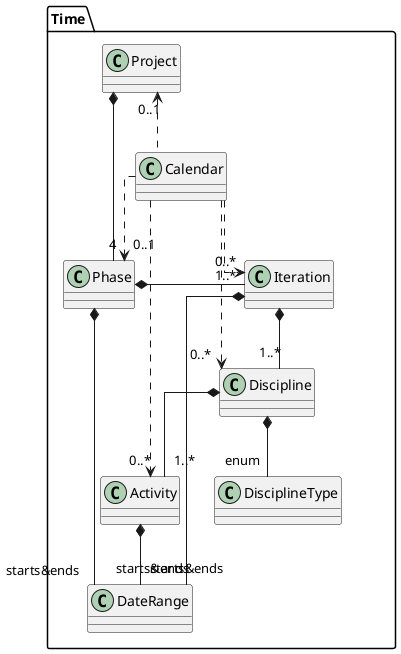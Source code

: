 @startuml
top to bottom direction
skinparam Linetype ortho
'Discipline: Intervalo de tiempo, tiene la misma fecha inicio final, que su iteración

'Cada fase finaliza con un hito. Cada hito se determina por la disponibilidad de un
'conjunto de artefactos, es decir un conjunto de modelos o documentos que han sido
'desarrollados hasta alcanzar un estado predefinido.

'Milestone relacionado con los artefactos que se entregan

Class Time.Project
Class Time.Phase
Class Time.Iteration
Class Time.Discipline
Class Time.DisciplineType
Class Time.Calendar

Time.Project *-- "4" Time.Phase
Time.Phase *- "1..*" Time.Iteration
Time.Iteration *-- "1..*" Time.Discipline
Time.Discipline *-- "enum" Time.DisciplineType
Time.Discipline *-- "1..*" Time.Activity

Time.Calendar .up.> "0..1" Time.Project
Time.Calendar ..> "0..1" Time.Phase
Time.Calendar ..> "0..*" Time.Iteration
Time.Calendar ..> "0..*" Time.Discipline
Time.Calendar ..> "0..*" Time.Activity

Time.Phase *-- "starts&ends" Time.DateRange
Time.Iteration *-- "starts&ends" Time.DateRange
Time.Activity *-- "starts&ends" Time.DateRange

'TODO: en el diagrama de Marcos, existen las clases Hito, Incremento y Software
'que aquí no estan reflejados... que conceptos son estos???

'TODO: todos los "starts&ends" DateRange no deberian ser una clase auxiliar "IntervaloFechas" o algo así

@enduml
